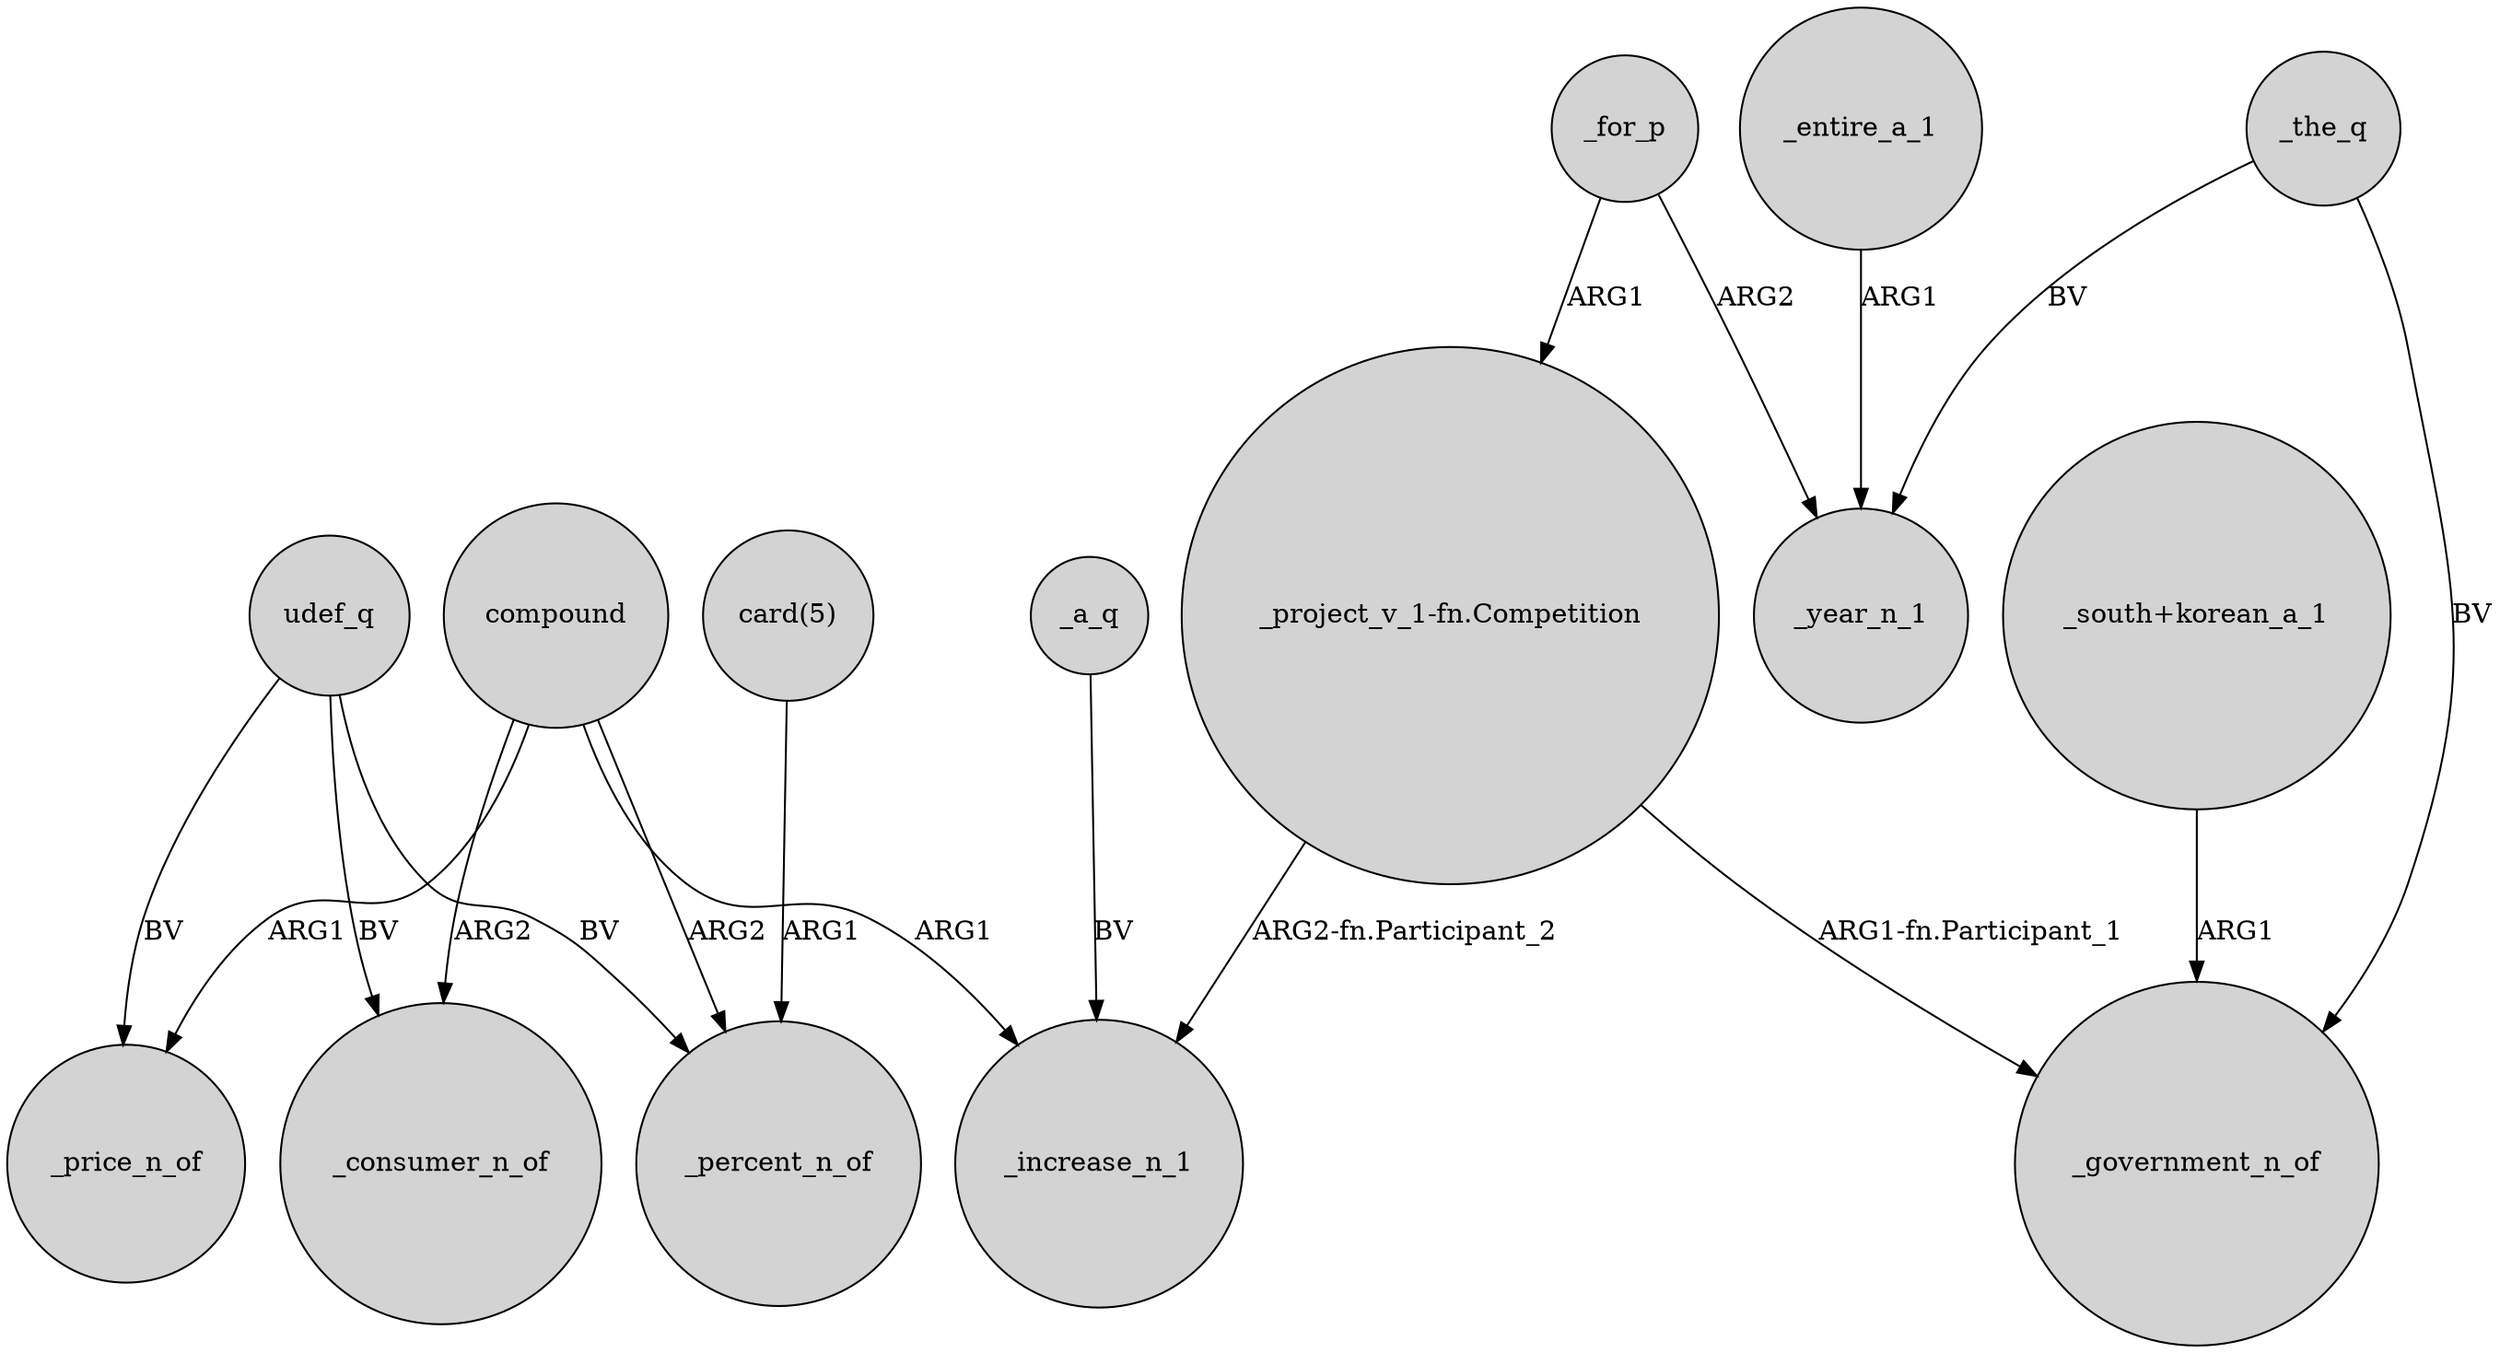 digraph {
	node [shape=circle style=filled]
	udef_q -> _consumer_n_of [label=BV]
	udef_q -> _percent_n_of [label=BV]
	_the_q -> _year_n_1 [label=BV]
	compound -> _consumer_n_of [label=ARG2]
	_entire_a_1 -> _year_n_1 [label=ARG1]
	_for_p -> _year_n_1 [label=ARG2]
	compound -> _increase_n_1 [label=ARG1]
	_for_p -> "_project_v_1-fn.Competition" [label=ARG1]
	compound -> _percent_n_of [label=ARG2]
	"_project_v_1-fn.Competition" -> _government_n_of [label="ARG1-fn.Participant_1"]
	"_project_v_1-fn.Competition" -> _increase_n_1 [label="ARG2-fn.Participant_2"]
	"card(5)" -> _percent_n_of [label=ARG1]
	compound -> _price_n_of [label=ARG1]
	"_south+korean_a_1" -> _government_n_of [label=ARG1]
	udef_q -> _price_n_of [label=BV]
	_the_q -> _government_n_of [label=BV]
	_a_q -> _increase_n_1 [label=BV]
}
